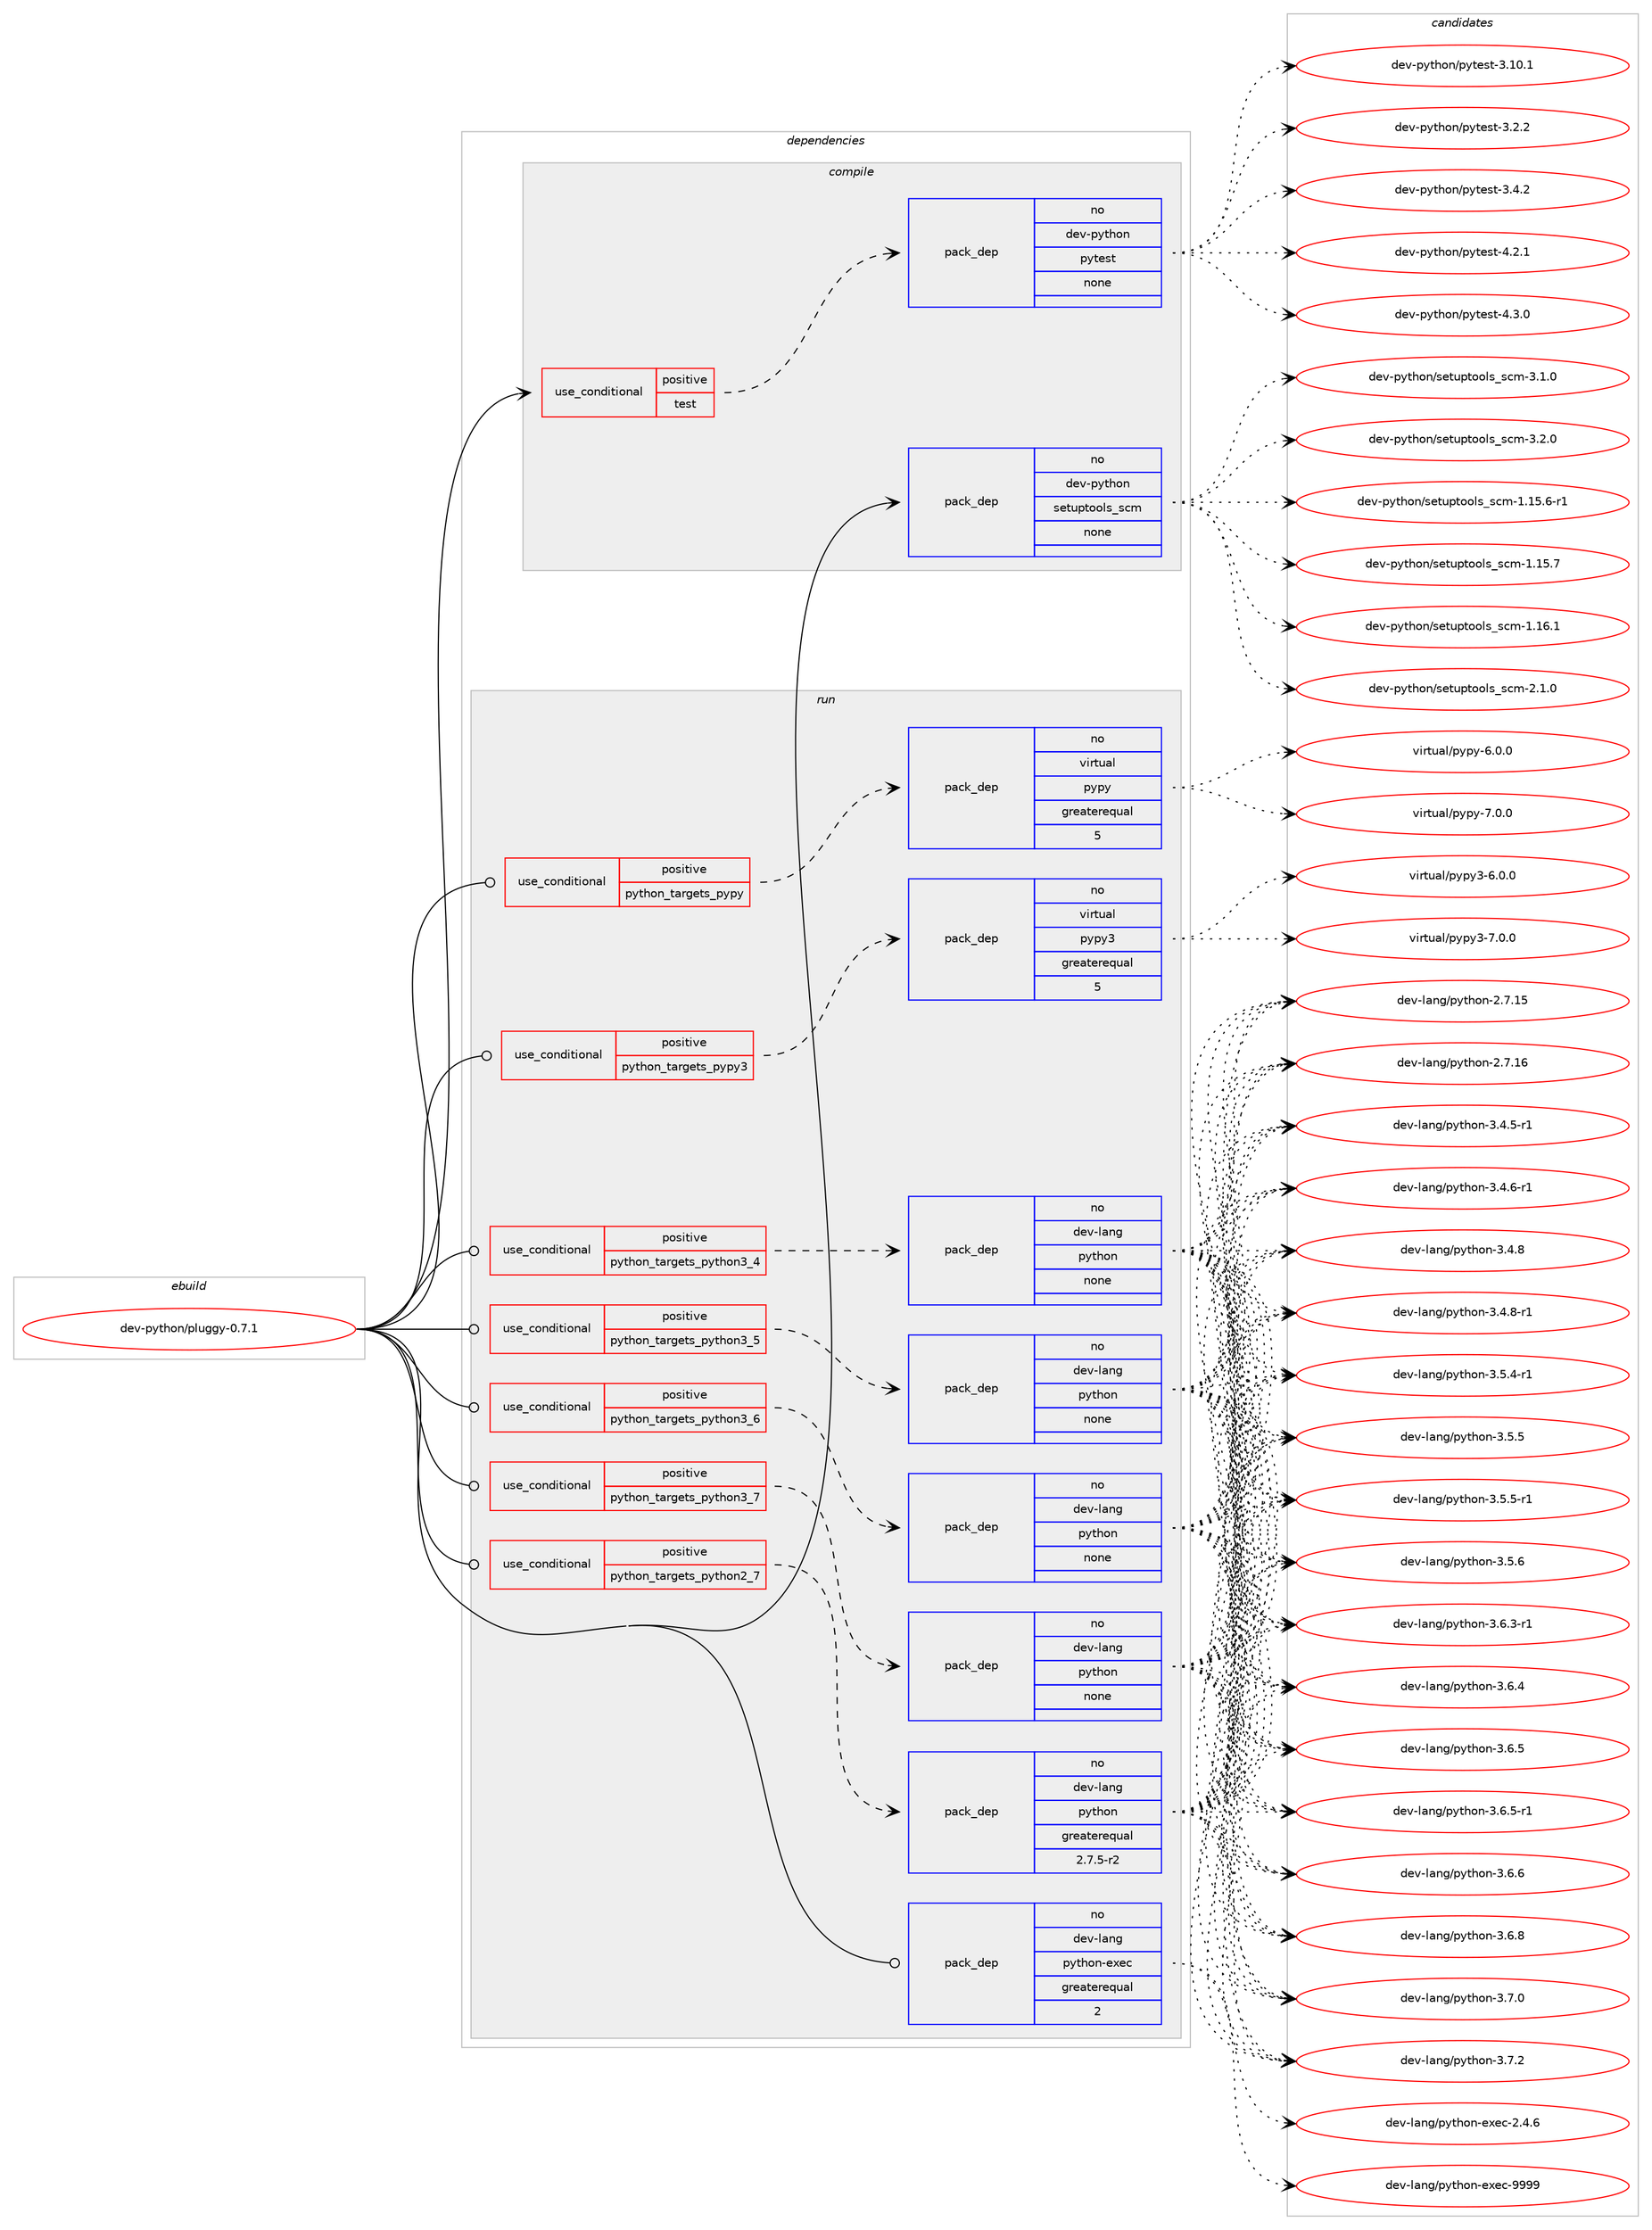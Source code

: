 digraph prolog {

# *************
# Graph options
# *************

newrank=true;
concentrate=true;
compound=true;
graph [rankdir=LR,fontname=Helvetica,fontsize=10,ranksep=1.5];#, ranksep=2.5, nodesep=0.2];
edge  [arrowhead=vee];
node  [fontname=Helvetica,fontsize=10];

# **********
# The ebuild
# **********

subgraph cluster_leftcol {
color=gray;
rank=same;
label=<<i>ebuild</i>>;
id [label="dev-python/pluggy-0.7.1", color=red, width=4, href="../dev-python/pluggy-0.7.1.svg"];
}

# ****************
# The dependencies
# ****************

subgraph cluster_midcol {
color=gray;
label=<<i>dependencies</i>>;
subgraph cluster_compile {
fillcolor="#eeeeee";
style=filled;
label=<<i>compile</i>>;
subgraph cond379597 {
dependency1425941 [label=<<TABLE BORDER="0" CELLBORDER="1" CELLSPACING="0" CELLPADDING="4"><TR><TD ROWSPAN="3" CELLPADDING="10">use_conditional</TD></TR><TR><TD>positive</TD></TR><TR><TD>test</TD></TR></TABLE>>, shape=none, color=red];
subgraph pack1023034 {
dependency1425942 [label=<<TABLE BORDER="0" CELLBORDER="1" CELLSPACING="0" CELLPADDING="4" WIDTH="220"><TR><TD ROWSPAN="6" CELLPADDING="30">pack_dep</TD></TR><TR><TD WIDTH="110">no</TD></TR><TR><TD>dev-python</TD></TR><TR><TD>pytest</TD></TR><TR><TD>none</TD></TR><TR><TD></TD></TR></TABLE>>, shape=none, color=blue];
}
dependency1425941:e -> dependency1425942:w [weight=20,style="dashed",arrowhead="vee"];
}
id:e -> dependency1425941:w [weight=20,style="solid",arrowhead="vee"];
subgraph pack1023035 {
dependency1425943 [label=<<TABLE BORDER="0" CELLBORDER="1" CELLSPACING="0" CELLPADDING="4" WIDTH="220"><TR><TD ROWSPAN="6" CELLPADDING="30">pack_dep</TD></TR><TR><TD WIDTH="110">no</TD></TR><TR><TD>dev-python</TD></TR><TR><TD>setuptools_scm</TD></TR><TR><TD>none</TD></TR><TR><TD></TD></TR></TABLE>>, shape=none, color=blue];
}
id:e -> dependency1425943:w [weight=20,style="solid",arrowhead="vee"];
}
subgraph cluster_compileandrun {
fillcolor="#eeeeee";
style=filled;
label=<<i>compile and run</i>>;
}
subgraph cluster_run {
fillcolor="#eeeeee";
style=filled;
label=<<i>run</i>>;
subgraph cond379598 {
dependency1425944 [label=<<TABLE BORDER="0" CELLBORDER="1" CELLSPACING="0" CELLPADDING="4"><TR><TD ROWSPAN="3" CELLPADDING="10">use_conditional</TD></TR><TR><TD>positive</TD></TR><TR><TD>python_targets_pypy</TD></TR></TABLE>>, shape=none, color=red];
subgraph pack1023036 {
dependency1425945 [label=<<TABLE BORDER="0" CELLBORDER="1" CELLSPACING="0" CELLPADDING="4" WIDTH="220"><TR><TD ROWSPAN="6" CELLPADDING="30">pack_dep</TD></TR><TR><TD WIDTH="110">no</TD></TR><TR><TD>virtual</TD></TR><TR><TD>pypy</TD></TR><TR><TD>greaterequal</TD></TR><TR><TD>5</TD></TR></TABLE>>, shape=none, color=blue];
}
dependency1425944:e -> dependency1425945:w [weight=20,style="dashed",arrowhead="vee"];
}
id:e -> dependency1425944:w [weight=20,style="solid",arrowhead="odot"];
subgraph cond379599 {
dependency1425946 [label=<<TABLE BORDER="0" CELLBORDER="1" CELLSPACING="0" CELLPADDING="4"><TR><TD ROWSPAN="3" CELLPADDING="10">use_conditional</TD></TR><TR><TD>positive</TD></TR><TR><TD>python_targets_pypy3</TD></TR></TABLE>>, shape=none, color=red];
subgraph pack1023037 {
dependency1425947 [label=<<TABLE BORDER="0" CELLBORDER="1" CELLSPACING="0" CELLPADDING="4" WIDTH="220"><TR><TD ROWSPAN="6" CELLPADDING="30">pack_dep</TD></TR><TR><TD WIDTH="110">no</TD></TR><TR><TD>virtual</TD></TR><TR><TD>pypy3</TD></TR><TR><TD>greaterequal</TD></TR><TR><TD>5</TD></TR></TABLE>>, shape=none, color=blue];
}
dependency1425946:e -> dependency1425947:w [weight=20,style="dashed",arrowhead="vee"];
}
id:e -> dependency1425946:w [weight=20,style="solid",arrowhead="odot"];
subgraph cond379600 {
dependency1425948 [label=<<TABLE BORDER="0" CELLBORDER="1" CELLSPACING="0" CELLPADDING="4"><TR><TD ROWSPAN="3" CELLPADDING="10">use_conditional</TD></TR><TR><TD>positive</TD></TR><TR><TD>python_targets_python2_7</TD></TR></TABLE>>, shape=none, color=red];
subgraph pack1023038 {
dependency1425949 [label=<<TABLE BORDER="0" CELLBORDER="1" CELLSPACING="0" CELLPADDING="4" WIDTH="220"><TR><TD ROWSPAN="6" CELLPADDING="30">pack_dep</TD></TR><TR><TD WIDTH="110">no</TD></TR><TR><TD>dev-lang</TD></TR><TR><TD>python</TD></TR><TR><TD>greaterequal</TD></TR><TR><TD>2.7.5-r2</TD></TR></TABLE>>, shape=none, color=blue];
}
dependency1425948:e -> dependency1425949:w [weight=20,style="dashed",arrowhead="vee"];
}
id:e -> dependency1425948:w [weight=20,style="solid",arrowhead="odot"];
subgraph cond379601 {
dependency1425950 [label=<<TABLE BORDER="0" CELLBORDER="1" CELLSPACING="0" CELLPADDING="4"><TR><TD ROWSPAN="3" CELLPADDING="10">use_conditional</TD></TR><TR><TD>positive</TD></TR><TR><TD>python_targets_python3_4</TD></TR></TABLE>>, shape=none, color=red];
subgraph pack1023039 {
dependency1425951 [label=<<TABLE BORDER="0" CELLBORDER="1" CELLSPACING="0" CELLPADDING="4" WIDTH="220"><TR><TD ROWSPAN="6" CELLPADDING="30">pack_dep</TD></TR><TR><TD WIDTH="110">no</TD></TR><TR><TD>dev-lang</TD></TR><TR><TD>python</TD></TR><TR><TD>none</TD></TR><TR><TD></TD></TR></TABLE>>, shape=none, color=blue];
}
dependency1425950:e -> dependency1425951:w [weight=20,style="dashed",arrowhead="vee"];
}
id:e -> dependency1425950:w [weight=20,style="solid",arrowhead="odot"];
subgraph cond379602 {
dependency1425952 [label=<<TABLE BORDER="0" CELLBORDER="1" CELLSPACING="0" CELLPADDING="4"><TR><TD ROWSPAN="3" CELLPADDING="10">use_conditional</TD></TR><TR><TD>positive</TD></TR><TR><TD>python_targets_python3_5</TD></TR></TABLE>>, shape=none, color=red];
subgraph pack1023040 {
dependency1425953 [label=<<TABLE BORDER="0" CELLBORDER="1" CELLSPACING="0" CELLPADDING="4" WIDTH="220"><TR><TD ROWSPAN="6" CELLPADDING="30">pack_dep</TD></TR><TR><TD WIDTH="110">no</TD></TR><TR><TD>dev-lang</TD></TR><TR><TD>python</TD></TR><TR><TD>none</TD></TR><TR><TD></TD></TR></TABLE>>, shape=none, color=blue];
}
dependency1425952:e -> dependency1425953:w [weight=20,style="dashed",arrowhead="vee"];
}
id:e -> dependency1425952:w [weight=20,style="solid",arrowhead="odot"];
subgraph cond379603 {
dependency1425954 [label=<<TABLE BORDER="0" CELLBORDER="1" CELLSPACING="0" CELLPADDING="4"><TR><TD ROWSPAN="3" CELLPADDING="10">use_conditional</TD></TR><TR><TD>positive</TD></TR><TR><TD>python_targets_python3_6</TD></TR></TABLE>>, shape=none, color=red];
subgraph pack1023041 {
dependency1425955 [label=<<TABLE BORDER="0" CELLBORDER="1" CELLSPACING="0" CELLPADDING="4" WIDTH="220"><TR><TD ROWSPAN="6" CELLPADDING="30">pack_dep</TD></TR><TR><TD WIDTH="110">no</TD></TR><TR><TD>dev-lang</TD></TR><TR><TD>python</TD></TR><TR><TD>none</TD></TR><TR><TD></TD></TR></TABLE>>, shape=none, color=blue];
}
dependency1425954:e -> dependency1425955:w [weight=20,style="dashed",arrowhead="vee"];
}
id:e -> dependency1425954:w [weight=20,style="solid",arrowhead="odot"];
subgraph cond379604 {
dependency1425956 [label=<<TABLE BORDER="0" CELLBORDER="1" CELLSPACING="0" CELLPADDING="4"><TR><TD ROWSPAN="3" CELLPADDING="10">use_conditional</TD></TR><TR><TD>positive</TD></TR><TR><TD>python_targets_python3_7</TD></TR></TABLE>>, shape=none, color=red];
subgraph pack1023042 {
dependency1425957 [label=<<TABLE BORDER="0" CELLBORDER="1" CELLSPACING="0" CELLPADDING="4" WIDTH="220"><TR><TD ROWSPAN="6" CELLPADDING="30">pack_dep</TD></TR><TR><TD WIDTH="110">no</TD></TR><TR><TD>dev-lang</TD></TR><TR><TD>python</TD></TR><TR><TD>none</TD></TR><TR><TD></TD></TR></TABLE>>, shape=none, color=blue];
}
dependency1425956:e -> dependency1425957:w [weight=20,style="dashed",arrowhead="vee"];
}
id:e -> dependency1425956:w [weight=20,style="solid",arrowhead="odot"];
subgraph pack1023043 {
dependency1425958 [label=<<TABLE BORDER="0" CELLBORDER="1" CELLSPACING="0" CELLPADDING="4" WIDTH="220"><TR><TD ROWSPAN="6" CELLPADDING="30">pack_dep</TD></TR><TR><TD WIDTH="110">no</TD></TR><TR><TD>dev-lang</TD></TR><TR><TD>python-exec</TD></TR><TR><TD>greaterequal</TD></TR><TR><TD>2</TD></TR></TABLE>>, shape=none, color=blue];
}
id:e -> dependency1425958:w [weight=20,style="solid",arrowhead="odot"];
}
}

# **************
# The candidates
# **************

subgraph cluster_choices {
rank=same;
color=gray;
label=<<i>candidates</i>>;

subgraph choice1023034 {
color=black;
nodesep=1;
choice100101118451121211161041111104711212111610111511645514649484649 [label="dev-python/pytest-3.10.1", color=red, width=4,href="../dev-python/pytest-3.10.1.svg"];
choice1001011184511212111610411111047112121116101115116455146504650 [label="dev-python/pytest-3.2.2", color=red, width=4,href="../dev-python/pytest-3.2.2.svg"];
choice1001011184511212111610411111047112121116101115116455146524650 [label="dev-python/pytest-3.4.2", color=red, width=4,href="../dev-python/pytest-3.4.2.svg"];
choice1001011184511212111610411111047112121116101115116455246504649 [label="dev-python/pytest-4.2.1", color=red, width=4,href="../dev-python/pytest-4.2.1.svg"];
choice1001011184511212111610411111047112121116101115116455246514648 [label="dev-python/pytest-4.3.0", color=red, width=4,href="../dev-python/pytest-4.3.0.svg"];
dependency1425942:e -> choice100101118451121211161041111104711212111610111511645514649484649:w [style=dotted,weight="100"];
dependency1425942:e -> choice1001011184511212111610411111047112121116101115116455146504650:w [style=dotted,weight="100"];
dependency1425942:e -> choice1001011184511212111610411111047112121116101115116455146524650:w [style=dotted,weight="100"];
dependency1425942:e -> choice1001011184511212111610411111047112121116101115116455246504649:w [style=dotted,weight="100"];
dependency1425942:e -> choice1001011184511212111610411111047112121116101115116455246514648:w [style=dotted,weight="100"];
}
subgraph choice1023035 {
color=black;
nodesep=1;
choice10010111845112121116104111110471151011161171121161111111081159511599109454946495346544511449 [label="dev-python/setuptools_scm-1.15.6-r1", color=red, width=4,href="../dev-python/setuptools_scm-1.15.6-r1.svg"];
choice1001011184511212111610411111047115101116117112116111111108115951159910945494649534655 [label="dev-python/setuptools_scm-1.15.7", color=red, width=4,href="../dev-python/setuptools_scm-1.15.7.svg"];
choice1001011184511212111610411111047115101116117112116111111108115951159910945494649544649 [label="dev-python/setuptools_scm-1.16.1", color=red, width=4,href="../dev-python/setuptools_scm-1.16.1.svg"];
choice10010111845112121116104111110471151011161171121161111111081159511599109455046494648 [label="dev-python/setuptools_scm-2.1.0", color=red, width=4,href="../dev-python/setuptools_scm-2.1.0.svg"];
choice10010111845112121116104111110471151011161171121161111111081159511599109455146494648 [label="dev-python/setuptools_scm-3.1.0", color=red, width=4,href="../dev-python/setuptools_scm-3.1.0.svg"];
choice10010111845112121116104111110471151011161171121161111111081159511599109455146504648 [label="dev-python/setuptools_scm-3.2.0", color=red, width=4,href="../dev-python/setuptools_scm-3.2.0.svg"];
dependency1425943:e -> choice10010111845112121116104111110471151011161171121161111111081159511599109454946495346544511449:w [style=dotted,weight="100"];
dependency1425943:e -> choice1001011184511212111610411111047115101116117112116111111108115951159910945494649534655:w [style=dotted,weight="100"];
dependency1425943:e -> choice1001011184511212111610411111047115101116117112116111111108115951159910945494649544649:w [style=dotted,weight="100"];
dependency1425943:e -> choice10010111845112121116104111110471151011161171121161111111081159511599109455046494648:w [style=dotted,weight="100"];
dependency1425943:e -> choice10010111845112121116104111110471151011161171121161111111081159511599109455146494648:w [style=dotted,weight="100"];
dependency1425943:e -> choice10010111845112121116104111110471151011161171121161111111081159511599109455146504648:w [style=dotted,weight="100"];
}
subgraph choice1023036 {
color=black;
nodesep=1;
choice1181051141161179710847112121112121455446484648 [label="virtual/pypy-6.0.0", color=red, width=4,href="../virtual/pypy-6.0.0.svg"];
choice1181051141161179710847112121112121455546484648 [label="virtual/pypy-7.0.0", color=red, width=4,href="../virtual/pypy-7.0.0.svg"];
dependency1425945:e -> choice1181051141161179710847112121112121455446484648:w [style=dotted,weight="100"];
dependency1425945:e -> choice1181051141161179710847112121112121455546484648:w [style=dotted,weight="100"];
}
subgraph choice1023037 {
color=black;
nodesep=1;
choice118105114116117971084711212111212151455446484648 [label="virtual/pypy3-6.0.0", color=red, width=4,href="../virtual/pypy3-6.0.0.svg"];
choice118105114116117971084711212111212151455546484648 [label="virtual/pypy3-7.0.0", color=red, width=4,href="../virtual/pypy3-7.0.0.svg"];
dependency1425947:e -> choice118105114116117971084711212111212151455446484648:w [style=dotted,weight="100"];
dependency1425947:e -> choice118105114116117971084711212111212151455546484648:w [style=dotted,weight="100"];
}
subgraph choice1023038 {
color=black;
nodesep=1;
choice10010111845108971101034711212111610411111045504655464953 [label="dev-lang/python-2.7.15", color=red, width=4,href="../dev-lang/python-2.7.15.svg"];
choice10010111845108971101034711212111610411111045504655464954 [label="dev-lang/python-2.7.16", color=red, width=4,href="../dev-lang/python-2.7.16.svg"];
choice1001011184510897110103471121211161041111104551465246534511449 [label="dev-lang/python-3.4.5-r1", color=red, width=4,href="../dev-lang/python-3.4.5-r1.svg"];
choice1001011184510897110103471121211161041111104551465246544511449 [label="dev-lang/python-3.4.6-r1", color=red, width=4,href="../dev-lang/python-3.4.6-r1.svg"];
choice100101118451089711010347112121116104111110455146524656 [label="dev-lang/python-3.4.8", color=red, width=4,href="../dev-lang/python-3.4.8.svg"];
choice1001011184510897110103471121211161041111104551465246564511449 [label="dev-lang/python-3.4.8-r1", color=red, width=4,href="../dev-lang/python-3.4.8-r1.svg"];
choice1001011184510897110103471121211161041111104551465346524511449 [label="dev-lang/python-3.5.4-r1", color=red, width=4,href="../dev-lang/python-3.5.4-r1.svg"];
choice100101118451089711010347112121116104111110455146534653 [label="dev-lang/python-3.5.5", color=red, width=4,href="../dev-lang/python-3.5.5.svg"];
choice1001011184510897110103471121211161041111104551465346534511449 [label="dev-lang/python-3.5.5-r1", color=red, width=4,href="../dev-lang/python-3.5.5-r1.svg"];
choice100101118451089711010347112121116104111110455146534654 [label="dev-lang/python-3.5.6", color=red, width=4,href="../dev-lang/python-3.5.6.svg"];
choice1001011184510897110103471121211161041111104551465446514511449 [label="dev-lang/python-3.6.3-r1", color=red, width=4,href="../dev-lang/python-3.6.3-r1.svg"];
choice100101118451089711010347112121116104111110455146544652 [label="dev-lang/python-3.6.4", color=red, width=4,href="../dev-lang/python-3.6.4.svg"];
choice100101118451089711010347112121116104111110455146544653 [label="dev-lang/python-3.6.5", color=red, width=4,href="../dev-lang/python-3.6.5.svg"];
choice1001011184510897110103471121211161041111104551465446534511449 [label="dev-lang/python-3.6.5-r1", color=red, width=4,href="../dev-lang/python-3.6.5-r1.svg"];
choice100101118451089711010347112121116104111110455146544654 [label="dev-lang/python-3.6.6", color=red, width=4,href="../dev-lang/python-3.6.6.svg"];
choice100101118451089711010347112121116104111110455146544656 [label="dev-lang/python-3.6.8", color=red, width=4,href="../dev-lang/python-3.6.8.svg"];
choice100101118451089711010347112121116104111110455146554648 [label="dev-lang/python-3.7.0", color=red, width=4,href="../dev-lang/python-3.7.0.svg"];
choice100101118451089711010347112121116104111110455146554650 [label="dev-lang/python-3.7.2", color=red, width=4,href="../dev-lang/python-3.7.2.svg"];
dependency1425949:e -> choice10010111845108971101034711212111610411111045504655464953:w [style=dotted,weight="100"];
dependency1425949:e -> choice10010111845108971101034711212111610411111045504655464954:w [style=dotted,weight="100"];
dependency1425949:e -> choice1001011184510897110103471121211161041111104551465246534511449:w [style=dotted,weight="100"];
dependency1425949:e -> choice1001011184510897110103471121211161041111104551465246544511449:w [style=dotted,weight="100"];
dependency1425949:e -> choice100101118451089711010347112121116104111110455146524656:w [style=dotted,weight="100"];
dependency1425949:e -> choice1001011184510897110103471121211161041111104551465246564511449:w [style=dotted,weight="100"];
dependency1425949:e -> choice1001011184510897110103471121211161041111104551465346524511449:w [style=dotted,weight="100"];
dependency1425949:e -> choice100101118451089711010347112121116104111110455146534653:w [style=dotted,weight="100"];
dependency1425949:e -> choice1001011184510897110103471121211161041111104551465346534511449:w [style=dotted,weight="100"];
dependency1425949:e -> choice100101118451089711010347112121116104111110455146534654:w [style=dotted,weight="100"];
dependency1425949:e -> choice1001011184510897110103471121211161041111104551465446514511449:w [style=dotted,weight="100"];
dependency1425949:e -> choice100101118451089711010347112121116104111110455146544652:w [style=dotted,weight="100"];
dependency1425949:e -> choice100101118451089711010347112121116104111110455146544653:w [style=dotted,weight="100"];
dependency1425949:e -> choice1001011184510897110103471121211161041111104551465446534511449:w [style=dotted,weight="100"];
dependency1425949:e -> choice100101118451089711010347112121116104111110455146544654:w [style=dotted,weight="100"];
dependency1425949:e -> choice100101118451089711010347112121116104111110455146544656:w [style=dotted,weight="100"];
dependency1425949:e -> choice100101118451089711010347112121116104111110455146554648:w [style=dotted,weight="100"];
dependency1425949:e -> choice100101118451089711010347112121116104111110455146554650:w [style=dotted,weight="100"];
}
subgraph choice1023039 {
color=black;
nodesep=1;
choice10010111845108971101034711212111610411111045504655464953 [label="dev-lang/python-2.7.15", color=red, width=4,href="../dev-lang/python-2.7.15.svg"];
choice10010111845108971101034711212111610411111045504655464954 [label="dev-lang/python-2.7.16", color=red, width=4,href="../dev-lang/python-2.7.16.svg"];
choice1001011184510897110103471121211161041111104551465246534511449 [label="dev-lang/python-3.4.5-r1", color=red, width=4,href="../dev-lang/python-3.4.5-r1.svg"];
choice1001011184510897110103471121211161041111104551465246544511449 [label="dev-lang/python-3.4.6-r1", color=red, width=4,href="../dev-lang/python-3.4.6-r1.svg"];
choice100101118451089711010347112121116104111110455146524656 [label="dev-lang/python-3.4.8", color=red, width=4,href="../dev-lang/python-3.4.8.svg"];
choice1001011184510897110103471121211161041111104551465246564511449 [label="dev-lang/python-3.4.8-r1", color=red, width=4,href="../dev-lang/python-3.4.8-r1.svg"];
choice1001011184510897110103471121211161041111104551465346524511449 [label="dev-lang/python-3.5.4-r1", color=red, width=4,href="../dev-lang/python-3.5.4-r1.svg"];
choice100101118451089711010347112121116104111110455146534653 [label="dev-lang/python-3.5.5", color=red, width=4,href="../dev-lang/python-3.5.5.svg"];
choice1001011184510897110103471121211161041111104551465346534511449 [label="dev-lang/python-3.5.5-r1", color=red, width=4,href="../dev-lang/python-3.5.5-r1.svg"];
choice100101118451089711010347112121116104111110455146534654 [label="dev-lang/python-3.5.6", color=red, width=4,href="../dev-lang/python-3.5.6.svg"];
choice1001011184510897110103471121211161041111104551465446514511449 [label="dev-lang/python-3.6.3-r1", color=red, width=4,href="../dev-lang/python-3.6.3-r1.svg"];
choice100101118451089711010347112121116104111110455146544652 [label="dev-lang/python-3.6.4", color=red, width=4,href="../dev-lang/python-3.6.4.svg"];
choice100101118451089711010347112121116104111110455146544653 [label="dev-lang/python-3.6.5", color=red, width=4,href="../dev-lang/python-3.6.5.svg"];
choice1001011184510897110103471121211161041111104551465446534511449 [label="dev-lang/python-3.6.5-r1", color=red, width=4,href="../dev-lang/python-3.6.5-r1.svg"];
choice100101118451089711010347112121116104111110455146544654 [label="dev-lang/python-3.6.6", color=red, width=4,href="../dev-lang/python-3.6.6.svg"];
choice100101118451089711010347112121116104111110455146544656 [label="dev-lang/python-3.6.8", color=red, width=4,href="../dev-lang/python-3.6.8.svg"];
choice100101118451089711010347112121116104111110455146554648 [label="dev-lang/python-3.7.0", color=red, width=4,href="../dev-lang/python-3.7.0.svg"];
choice100101118451089711010347112121116104111110455146554650 [label="dev-lang/python-3.7.2", color=red, width=4,href="../dev-lang/python-3.7.2.svg"];
dependency1425951:e -> choice10010111845108971101034711212111610411111045504655464953:w [style=dotted,weight="100"];
dependency1425951:e -> choice10010111845108971101034711212111610411111045504655464954:w [style=dotted,weight="100"];
dependency1425951:e -> choice1001011184510897110103471121211161041111104551465246534511449:w [style=dotted,weight="100"];
dependency1425951:e -> choice1001011184510897110103471121211161041111104551465246544511449:w [style=dotted,weight="100"];
dependency1425951:e -> choice100101118451089711010347112121116104111110455146524656:w [style=dotted,weight="100"];
dependency1425951:e -> choice1001011184510897110103471121211161041111104551465246564511449:w [style=dotted,weight="100"];
dependency1425951:e -> choice1001011184510897110103471121211161041111104551465346524511449:w [style=dotted,weight="100"];
dependency1425951:e -> choice100101118451089711010347112121116104111110455146534653:w [style=dotted,weight="100"];
dependency1425951:e -> choice1001011184510897110103471121211161041111104551465346534511449:w [style=dotted,weight="100"];
dependency1425951:e -> choice100101118451089711010347112121116104111110455146534654:w [style=dotted,weight="100"];
dependency1425951:e -> choice1001011184510897110103471121211161041111104551465446514511449:w [style=dotted,weight="100"];
dependency1425951:e -> choice100101118451089711010347112121116104111110455146544652:w [style=dotted,weight="100"];
dependency1425951:e -> choice100101118451089711010347112121116104111110455146544653:w [style=dotted,weight="100"];
dependency1425951:e -> choice1001011184510897110103471121211161041111104551465446534511449:w [style=dotted,weight="100"];
dependency1425951:e -> choice100101118451089711010347112121116104111110455146544654:w [style=dotted,weight="100"];
dependency1425951:e -> choice100101118451089711010347112121116104111110455146544656:w [style=dotted,weight="100"];
dependency1425951:e -> choice100101118451089711010347112121116104111110455146554648:w [style=dotted,weight="100"];
dependency1425951:e -> choice100101118451089711010347112121116104111110455146554650:w [style=dotted,weight="100"];
}
subgraph choice1023040 {
color=black;
nodesep=1;
choice10010111845108971101034711212111610411111045504655464953 [label="dev-lang/python-2.7.15", color=red, width=4,href="../dev-lang/python-2.7.15.svg"];
choice10010111845108971101034711212111610411111045504655464954 [label="dev-lang/python-2.7.16", color=red, width=4,href="../dev-lang/python-2.7.16.svg"];
choice1001011184510897110103471121211161041111104551465246534511449 [label="dev-lang/python-3.4.5-r1", color=red, width=4,href="../dev-lang/python-3.4.5-r1.svg"];
choice1001011184510897110103471121211161041111104551465246544511449 [label="dev-lang/python-3.4.6-r1", color=red, width=4,href="../dev-lang/python-3.4.6-r1.svg"];
choice100101118451089711010347112121116104111110455146524656 [label="dev-lang/python-3.4.8", color=red, width=4,href="../dev-lang/python-3.4.8.svg"];
choice1001011184510897110103471121211161041111104551465246564511449 [label="dev-lang/python-3.4.8-r1", color=red, width=4,href="../dev-lang/python-3.4.8-r1.svg"];
choice1001011184510897110103471121211161041111104551465346524511449 [label="dev-lang/python-3.5.4-r1", color=red, width=4,href="../dev-lang/python-3.5.4-r1.svg"];
choice100101118451089711010347112121116104111110455146534653 [label="dev-lang/python-3.5.5", color=red, width=4,href="../dev-lang/python-3.5.5.svg"];
choice1001011184510897110103471121211161041111104551465346534511449 [label="dev-lang/python-3.5.5-r1", color=red, width=4,href="../dev-lang/python-3.5.5-r1.svg"];
choice100101118451089711010347112121116104111110455146534654 [label="dev-lang/python-3.5.6", color=red, width=4,href="../dev-lang/python-3.5.6.svg"];
choice1001011184510897110103471121211161041111104551465446514511449 [label="dev-lang/python-3.6.3-r1", color=red, width=4,href="../dev-lang/python-3.6.3-r1.svg"];
choice100101118451089711010347112121116104111110455146544652 [label="dev-lang/python-3.6.4", color=red, width=4,href="../dev-lang/python-3.6.4.svg"];
choice100101118451089711010347112121116104111110455146544653 [label="dev-lang/python-3.6.5", color=red, width=4,href="../dev-lang/python-3.6.5.svg"];
choice1001011184510897110103471121211161041111104551465446534511449 [label="dev-lang/python-3.6.5-r1", color=red, width=4,href="../dev-lang/python-3.6.5-r1.svg"];
choice100101118451089711010347112121116104111110455146544654 [label="dev-lang/python-3.6.6", color=red, width=4,href="../dev-lang/python-3.6.6.svg"];
choice100101118451089711010347112121116104111110455146544656 [label="dev-lang/python-3.6.8", color=red, width=4,href="../dev-lang/python-3.6.8.svg"];
choice100101118451089711010347112121116104111110455146554648 [label="dev-lang/python-3.7.0", color=red, width=4,href="../dev-lang/python-3.7.0.svg"];
choice100101118451089711010347112121116104111110455146554650 [label="dev-lang/python-3.7.2", color=red, width=4,href="../dev-lang/python-3.7.2.svg"];
dependency1425953:e -> choice10010111845108971101034711212111610411111045504655464953:w [style=dotted,weight="100"];
dependency1425953:e -> choice10010111845108971101034711212111610411111045504655464954:w [style=dotted,weight="100"];
dependency1425953:e -> choice1001011184510897110103471121211161041111104551465246534511449:w [style=dotted,weight="100"];
dependency1425953:e -> choice1001011184510897110103471121211161041111104551465246544511449:w [style=dotted,weight="100"];
dependency1425953:e -> choice100101118451089711010347112121116104111110455146524656:w [style=dotted,weight="100"];
dependency1425953:e -> choice1001011184510897110103471121211161041111104551465246564511449:w [style=dotted,weight="100"];
dependency1425953:e -> choice1001011184510897110103471121211161041111104551465346524511449:w [style=dotted,weight="100"];
dependency1425953:e -> choice100101118451089711010347112121116104111110455146534653:w [style=dotted,weight="100"];
dependency1425953:e -> choice1001011184510897110103471121211161041111104551465346534511449:w [style=dotted,weight="100"];
dependency1425953:e -> choice100101118451089711010347112121116104111110455146534654:w [style=dotted,weight="100"];
dependency1425953:e -> choice1001011184510897110103471121211161041111104551465446514511449:w [style=dotted,weight="100"];
dependency1425953:e -> choice100101118451089711010347112121116104111110455146544652:w [style=dotted,weight="100"];
dependency1425953:e -> choice100101118451089711010347112121116104111110455146544653:w [style=dotted,weight="100"];
dependency1425953:e -> choice1001011184510897110103471121211161041111104551465446534511449:w [style=dotted,weight="100"];
dependency1425953:e -> choice100101118451089711010347112121116104111110455146544654:w [style=dotted,weight="100"];
dependency1425953:e -> choice100101118451089711010347112121116104111110455146544656:w [style=dotted,weight="100"];
dependency1425953:e -> choice100101118451089711010347112121116104111110455146554648:w [style=dotted,weight="100"];
dependency1425953:e -> choice100101118451089711010347112121116104111110455146554650:w [style=dotted,weight="100"];
}
subgraph choice1023041 {
color=black;
nodesep=1;
choice10010111845108971101034711212111610411111045504655464953 [label="dev-lang/python-2.7.15", color=red, width=4,href="../dev-lang/python-2.7.15.svg"];
choice10010111845108971101034711212111610411111045504655464954 [label="dev-lang/python-2.7.16", color=red, width=4,href="../dev-lang/python-2.7.16.svg"];
choice1001011184510897110103471121211161041111104551465246534511449 [label="dev-lang/python-3.4.5-r1", color=red, width=4,href="../dev-lang/python-3.4.5-r1.svg"];
choice1001011184510897110103471121211161041111104551465246544511449 [label="dev-lang/python-3.4.6-r1", color=red, width=4,href="../dev-lang/python-3.4.6-r1.svg"];
choice100101118451089711010347112121116104111110455146524656 [label="dev-lang/python-3.4.8", color=red, width=4,href="../dev-lang/python-3.4.8.svg"];
choice1001011184510897110103471121211161041111104551465246564511449 [label="dev-lang/python-3.4.8-r1", color=red, width=4,href="../dev-lang/python-3.4.8-r1.svg"];
choice1001011184510897110103471121211161041111104551465346524511449 [label="dev-lang/python-3.5.4-r1", color=red, width=4,href="../dev-lang/python-3.5.4-r1.svg"];
choice100101118451089711010347112121116104111110455146534653 [label="dev-lang/python-3.5.5", color=red, width=4,href="../dev-lang/python-3.5.5.svg"];
choice1001011184510897110103471121211161041111104551465346534511449 [label="dev-lang/python-3.5.5-r1", color=red, width=4,href="../dev-lang/python-3.5.5-r1.svg"];
choice100101118451089711010347112121116104111110455146534654 [label="dev-lang/python-3.5.6", color=red, width=4,href="../dev-lang/python-3.5.6.svg"];
choice1001011184510897110103471121211161041111104551465446514511449 [label="dev-lang/python-3.6.3-r1", color=red, width=4,href="../dev-lang/python-3.6.3-r1.svg"];
choice100101118451089711010347112121116104111110455146544652 [label="dev-lang/python-3.6.4", color=red, width=4,href="../dev-lang/python-3.6.4.svg"];
choice100101118451089711010347112121116104111110455146544653 [label="dev-lang/python-3.6.5", color=red, width=4,href="../dev-lang/python-3.6.5.svg"];
choice1001011184510897110103471121211161041111104551465446534511449 [label="dev-lang/python-3.6.5-r1", color=red, width=4,href="../dev-lang/python-3.6.5-r1.svg"];
choice100101118451089711010347112121116104111110455146544654 [label="dev-lang/python-3.6.6", color=red, width=4,href="../dev-lang/python-3.6.6.svg"];
choice100101118451089711010347112121116104111110455146544656 [label="dev-lang/python-3.6.8", color=red, width=4,href="../dev-lang/python-3.6.8.svg"];
choice100101118451089711010347112121116104111110455146554648 [label="dev-lang/python-3.7.0", color=red, width=4,href="../dev-lang/python-3.7.0.svg"];
choice100101118451089711010347112121116104111110455146554650 [label="dev-lang/python-3.7.2", color=red, width=4,href="../dev-lang/python-3.7.2.svg"];
dependency1425955:e -> choice10010111845108971101034711212111610411111045504655464953:w [style=dotted,weight="100"];
dependency1425955:e -> choice10010111845108971101034711212111610411111045504655464954:w [style=dotted,weight="100"];
dependency1425955:e -> choice1001011184510897110103471121211161041111104551465246534511449:w [style=dotted,weight="100"];
dependency1425955:e -> choice1001011184510897110103471121211161041111104551465246544511449:w [style=dotted,weight="100"];
dependency1425955:e -> choice100101118451089711010347112121116104111110455146524656:w [style=dotted,weight="100"];
dependency1425955:e -> choice1001011184510897110103471121211161041111104551465246564511449:w [style=dotted,weight="100"];
dependency1425955:e -> choice1001011184510897110103471121211161041111104551465346524511449:w [style=dotted,weight="100"];
dependency1425955:e -> choice100101118451089711010347112121116104111110455146534653:w [style=dotted,weight="100"];
dependency1425955:e -> choice1001011184510897110103471121211161041111104551465346534511449:w [style=dotted,weight="100"];
dependency1425955:e -> choice100101118451089711010347112121116104111110455146534654:w [style=dotted,weight="100"];
dependency1425955:e -> choice1001011184510897110103471121211161041111104551465446514511449:w [style=dotted,weight="100"];
dependency1425955:e -> choice100101118451089711010347112121116104111110455146544652:w [style=dotted,weight="100"];
dependency1425955:e -> choice100101118451089711010347112121116104111110455146544653:w [style=dotted,weight="100"];
dependency1425955:e -> choice1001011184510897110103471121211161041111104551465446534511449:w [style=dotted,weight="100"];
dependency1425955:e -> choice100101118451089711010347112121116104111110455146544654:w [style=dotted,weight="100"];
dependency1425955:e -> choice100101118451089711010347112121116104111110455146544656:w [style=dotted,weight="100"];
dependency1425955:e -> choice100101118451089711010347112121116104111110455146554648:w [style=dotted,weight="100"];
dependency1425955:e -> choice100101118451089711010347112121116104111110455146554650:w [style=dotted,weight="100"];
}
subgraph choice1023042 {
color=black;
nodesep=1;
choice10010111845108971101034711212111610411111045504655464953 [label="dev-lang/python-2.7.15", color=red, width=4,href="../dev-lang/python-2.7.15.svg"];
choice10010111845108971101034711212111610411111045504655464954 [label="dev-lang/python-2.7.16", color=red, width=4,href="../dev-lang/python-2.7.16.svg"];
choice1001011184510897110103471121211161041111104551465246534511449 [label="dev-lang/python-3.4.5-r1", color=red, width=4,href="../dev-lang/python-3.4.5-r1.svg"];
choice1001011184510897110103471121211161041111104551465246544511449 [label="dev-lang/python-3.4.6-r1", color=red, width=4,href="../dev-lang/python-3.4.6-r1.svg"];
choice100101118451089711010347112121116104111110455146524656 [label="dev-lang/python-3.4.8", color=red, width=4,href="../dev-lang/python-3.4.8.svg"];
choice1001011184510897110103471121211161041111104551465246564511449 [label="dev-lang/python-3.4.8-r1", color=red, width=4,href="../dev-lang/python-3.4.8-r1.svg"];
choice1001011184510897110103471121211161041111104551465346524511449 [label="dev-lang/python-3.5.4-r1", color=red, width=4,href="../dev-lang/python-3.5.4-r1.svg"];
choice100101118451089711010347112121116104111110455146534653 [label="dev-lang/python-3.5.5", color=red, width=4,href="../dev-lang/python-3.5.5.svg"];
choice1001011184510897110103471121211161041111104551465346534511449 [label="dev-lang/python-3.5.5-r1", color=red, width=4,href="../dev-lang/python-3.5.5-r1.svg"];
choice100101118451089711010347112121116104111110455146534654 [label="dev-lang/python-3.5.6", color=red, width=4,href="../dev-lang/python-3.5.6.svg"];
choice1001011184510897110103471121211161041111104551465446514511449 [label="dev-lang/python-3.6.3-r1", color=red, width=4,href="../dev-lang/python-3.6.3-r1.svg"];
choice100101118451089711010347112121116104111110455146544652 [label="dev-lang/python-3.6.4", color=red, width=4,href="../dev-lang/python-3.6.4.svg"];
choice100101118451089711010347112121116104111110455146544653 [label="dev-lang/python-3.6.5", color=red, width=4,href="../dev-lang/python-3.6.5.svg"];
choice1001011184510897110103471121211161041111104551465446534511449 [label="dev-lang/python-3.6.5-r1", color=red, width=4,href="../dev-lang/python-3.6.5-r1.svg"];
choice100101118451089711010347112121116104111110455146544654 [label="dev-lang/python-3.6.6", color=red, width=4,href="../dev-lang/python-3.6.6.svg"];
choice100101118451089711010347112121116104111110455146544656 [label="dev-lang/python-3.6.8", color=red, width=4,href="../dev-lang/python-3.6.8.svg"];
choice100101118451089711010347112121116104111110455146554648 [label="dev-lang/python-3.7.0", color=red, width=4,href="../dev-lang/python-3.7.0.svg"];
choice100101118451089711010347112121116104111110455146554650 [label="dev-lang/python-3.7.2", color=red, width=4,href="../dev-lang/python-3.7.2.svg"];
dependency1425957:e -> choice10010111845108971101034711212111610411111045504655464953:w [style=dotted,weight="100"];
dependency1425957:e -> choice10010111845108971101034711212111610411111045504655464954:w [style=dotted,weight="100"];
dependency1425957:e -> choice1001011184510897110103471121211161041111104551465246534511449:w [style=dotted,weight="100"];
dependency1425957:e -> choice1001011184510897110103471121211161041111104551465246544511449:w [style=dotted,weight="100"];
dependency1425957:e -> choice100101118451089711010347112121116104111110455146524656:w [style=dotted,weight="100"];
dependency1425957:e -> choice1001011184510897110103471121211161041111104551465246564511449:w [style=dotted,weight="100"];
dependency1425957:e -> choice1001011184510897110103471121211161041111104551465346524511449:w [style=dotted,weight="100"];
dependency1425957:e -> choice100101118451089711010347112121116104111110455146534653:w [style=dotted,weight="100"];
dependency1425957:e -> choice1001011184510897110103471121211161041111104551465346534511449:w [style=dotted,weight="100"];
dependency1425957:e -> choice100101118451089711010347112121116104111110455146534654:w [style=dotted,weight="100"];
dependency1425957:e -> choice1001011184510897110103471121211161041111104551465446514511449:w [style=dotted,weight="100"];
dependency1425957:e -> choice100101118451089711010347112121116104111110455146544652:w [style=dotted,weight="100"];
dependency1425957:e -> choice100101118451089711010347112121116104111110455146544653:w [style=dotted,weight="100"];
dependency1425957:e -> choice1001011184510897110103471121211161041111104551465446534511449:w [style=dotted,weight="100"];
dependency1425957:e -> choice100101118451089711010347112121116104111110455146544654:w [style=dotted,weight="100"];
dependency1425957:e -> choice100101118451089711010347112121116104111110455146544656:w [style=dotted,weight="100"];
dependency1425957:e -> choice100101118451089711010347112121116104111110455146554648:w [style=dotted,weight="100"];
dependency1425957:e -> choice100101118451089711010347112121116104111110455146554650:w [style=dotted,weight="100"];
}
subgraph choice1023043 {
color=black;
nodesep=1;
choice1001011184510897110103471121211161041111104510112010199455046524654 [label="dev-lang/python-exec-2.4.6", color=red, width=4,href="../dev-lang/python-exec-2.4.6.svg"];
choice10010111845108971101034711212111610411111045101120101994557575757 [label="dev-lang/python-exec-9999", color=red, width=4,href="../dev-lang/python-exec-9999.svg"];
dependency1425958:e -> choice1001011184510897110103471121211161041111104510112010199455046524654:w [style=dotted,weight="100"];
dependency1425958:e -> choice10010111845108971101034711212111610411111045101120101994557575757:w [style=dotted,weight="100"];
}
}

}
